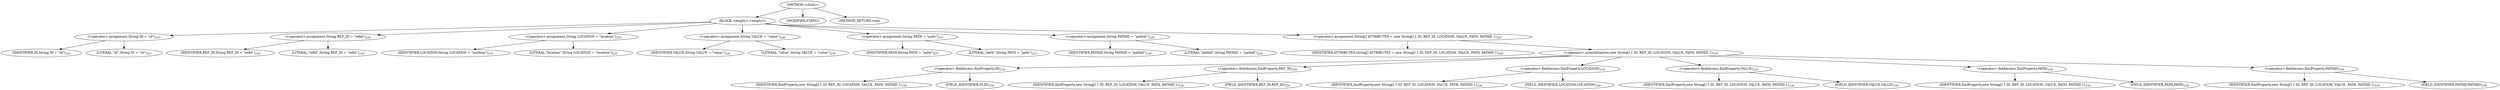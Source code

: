 digraph "&lt;clinit&gt;" {  
"1180" [label = <(METHOD,&lt;clinit&gt;)> ]
"1181" [label = <(BLOCK,&lt;empty&gt;,&lt;empty&gt;)> ]
"1182" [label = <(&lt;operator&gt;.assignment,String ID = &quot;id&quot;)<SUB>223</SUB>> ]
"1183" [label = <(IDENTIFIER,ID,String ID = &quot;id&quot;)<SUB>223</SUB>> ]
"1184" [label = <(LITERAL,&quot;id&quot;,String ID = &quot;id&quot;)<SUB>223</SUB>> ]
"1185" [label = <(&lt;operator&gt;.assignment,String REF_ID = &quot;refid&quot;)<SUB>224</SUB>> ]
"1186" [label = <(IDENTIFIER,REF_ID,String REF_ID = &quot;refid&quot;)<SUB>224</SUB>> ]
"1187" [label = <(LITERAL,&quot;refid&quot;,String REF_ID = &quot;refid&quot;)<SUB>224</SUB>> ]
"1188" [label = <(&lt;operator&gt;.assignment,String LOCATION = &quot;location&quot;)<SUB>225</SUB>> ]
"1189" [label = <(IDENTIFIER,LOCATION,String LOCATION = &quot;location&quot;)<SUB>225</SUB>> ]
"1190" [label = <(LITERAL,&quot;location&quot;,String LOCATION = &quot;location&quot;)<SUB>225</SUB>> ]
"1191" [label = <(&lt;operator&gt;.assignment,String VALUE = &quot;value&quot;)<SUB>226</SUB>> ]
"1192" [label = <(IDENTIFIER,VALUE,String VALUE = &quot;value&quot;)<SUB>226</SUB>> ]
"1193" [label = <(LITERAL,&quot;value&quot;,String VALUE = &quot;value&quot;)<SUB>226</SUB>> ]
"1194" [label = <(&lt;operator&gt;.assignment,String PATH = &quot;path&quot;)<SUB>227</SUB>> ]
"1195" [label = <(IDENTIFIER,PATH,String PATH = &quot;path&quot;)<SUB>227</SUB>> ]
"1196" [label = <(LITERAL,&quot;path&quot;,String PATH = &quot;path&quot;)<SUB>227</SUB>> ]
"1197" [label = <(&lt;operator&gt;.assignment,String PATHID = &quot;pathid&quot;)<SUB>228</SUB>> ]
"1198" [label = <(IDENTIFIER,PATHID,String PATHID = &quot;pathid&quot;)<SUB>228</SUB>> ]
"1199" [label = <(LITERAL,&quot;pathid&quot;,String PATHID = &quot;pathid&quot;)<SUB>228</SUB>> ]
"1200" [label = <(&lt;operator&gt;.assignment,String[] ATTRIBUTES = new String[] { ID, REF_ID, LOCATION, VALUE, PATH, PATHID })<SUB>229</SUB>> ]
"1201" [label = <(IDENTIFIER,ATTRIBUTES,String[] ATTRIBUTES = new String[] { ID, REF_ID, LOCATION, VALUE, PATH, PATHID })<SUB>229</SUB>> ]
"1202" [label = <(&lt;operator&gt;.arrayInitializer,new String[] { ID, REF_ID, LOCATION, VALUE, PATH, PATHID })<SUB>229</SUB>> ]
"1203" [label = <(&lt;operator&gt;.fieldAccess,XmlProperty.ID)<SUB>230</SUB>> ]
"1204" [label = <(IDENTIFIER,XmlProperty,new String[] { ID, REF_ID, LOCATION, VALUE, PATH, PATHID })<SUB>230</SUB>> ]
"1205" [label = <(FIELD_IDENTIFIER,ID,ID)<SUB>230</SUB>> ]
"1206" [label = <(&lt;operator&gt;.fieldAccess,XmlProperty.REF_ID)<SUB>230</SUB>> ]
"1207" [label = <(IDENTIFIER,XmlProperty,new String[] { ID, REF_ID, LOCATION, VALUE, PATH, PATHID })<SUB>230</SUB>> ]
"1208" [label = <(FIELD_IDENTIFIER,REF_ID,REF_ID)<SUB>230</SUB>> ]
"1209" [label = <(&lt;operator&gt;.fieldAccess,XmlProperty.LOCATION)<SUB>230</SUB>> ]
"1210" [label = <(IDENTIFIER,XmlProperty,new String[] { ID, REF_ID, LOCATION, VALUE, PATH, PATHID })<SUB>230</SUB>> ]
"1211" [label = <(FIELD_IDENTIFIER,LOCATION,LOCATION)<SUB>230</SUB>> ]
"1212" [label = <(&lt;operator&gt;.fieldAccess,XmlProperty.VALUE)<SUB>230</SUB>> ]
"1213" [label = <(IDENTIFIER,XmlProperty,new String[] { ID, REF_ID, LOCATION, VALUE, PATH, PATHID })<SUB>230</SUB>> ]
"1214" [label = <(FIELD_IDENTIFIER,VALUE,VALUE)<SUB>230</SUB>> ]
"1215" [label = <(&lt;operator&gt;.fieldAccess,XmlProperty.PATH)<SUB>230</SUB>> ]
"1216" [label = <(IDENTIFIER,XmlProperty,new String[] { ID, REF_ID, LOCATION, VALUE, PATH, PATHID })<SUB>230</SUB>> ]
"1217" [label = <(FIELD_IDENTIFIER,PATH,PATH)<SUB>230</SUB>> ]
"1218" [label = <(&lt;operator&gt;.fieldAccess,XmlProperty.PATHID)<SUB>230</SUB>> ]
"1219" [label = <(IDENTIFIER,XmlProperty,new String[] { ID, REF_ID, LOCATION, VALUE, PATH, PATHID })<SUB>230</SUB>> ]
"1220" [label = <(FIELD_IDENTIFIER,PATHID,PATHID)<SUB>230</SUB>> ]
"1221" [label = <(MODIFIER,STATIC)> ]
"1222" [label = <(METHOD_RETURN,void)> ]
  "1180" -> "1181" 
  "1180" -> "1221" 
  "1180" -> "1222" 
  "1181" -> "1182" 
  "1181" -> "1185" 
  "1181" -> "1188" 
  "1181" -> "1191" 
  "1181" -> "1194" 
  "1181" -> "1197" 
  "1181" -> "1200" 
  "1182" -> "1183" 
  "1182" -> "1184" 
  "1185" -> "1186" 
  "1185" -> "1187" 
  "1188" -> "1189" 
  "1188" -> "1190" 
  "1191" -> "1192" 
  "1191" -> "1193" 
  "1194" -> "1195" 
  "1194" -> "1196" 
  "1197" -> "1198" 
  "1197" -> "1199" 
  "1200" -> "1201" 
  "1200" -> "1202" 
  "1202" -> "1203" 
  "1202" -> "1206" 
  "1202" -> "1209" 
  "1202" -> "1212" 
  "1202" -> "1215" 
  "1202" -> "1218" 
  "1203" -> "1204" 
  "1203" -> "1205" 
  "1206" -> "1207" 
  "1206" -> "1208" 
  "1209" -> "1210" 
  "1209" -> "1211" 
  "1212" -> "1213" 
  "1212" -> "1214" 
  "1215" -> "1216" 
  "1215" -> "1217" 
  "1218" -> "1219" 
  "1218" -> "1220" 
}
